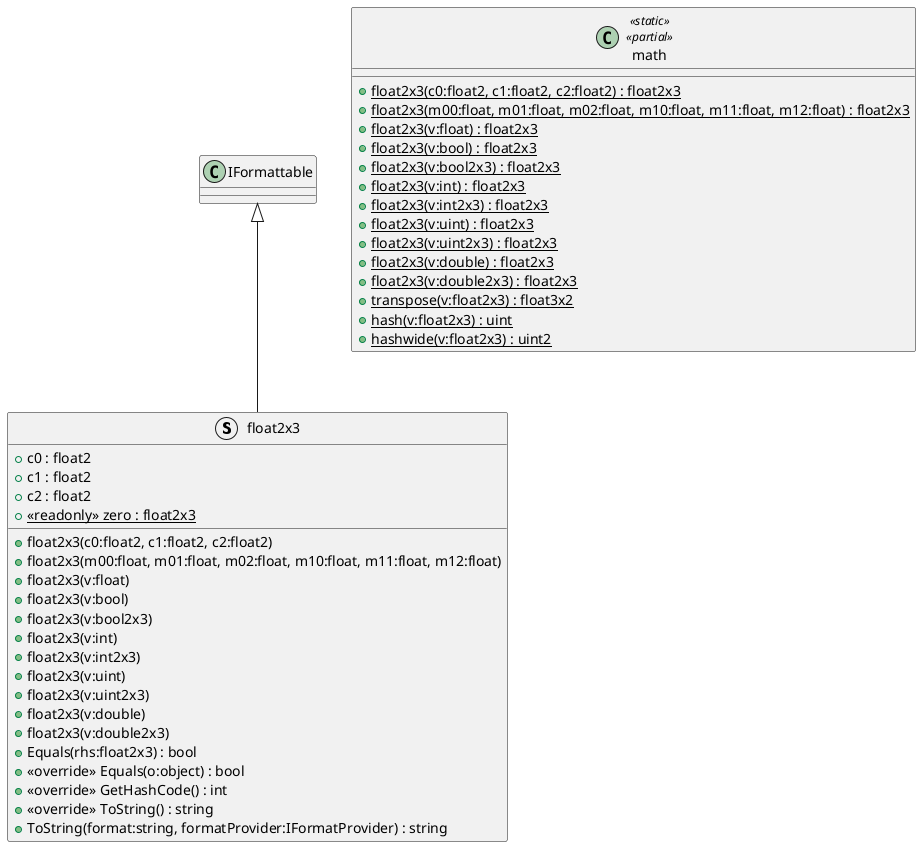 @startuml
struct float2x3 {
    + c0 : float2
    + c1 : float2
    + c2 : float2
    + {static} <<readonly>> zero : float2x3
    + float2x3(c0:float2, c1:float2, c2:float2)
    + float2x3(m00:float, m01:float, m02:float, m10:float, m11:float, m12:float)
    + float2x3(v:float)
    + float2x3(v:bool)
    + float2x3(v:bool2x3)
    + float2x3(v:int)
    + float2x3(v:int2x3)
    + float2x3(v:uint)
    + float2x3(v:uint2x3)
    + float2x3(v:double)
    + float2x3(v:double2x3)
    + Equals(rhs:float2x3) : bool
    + <<override>> Equals(o:object) : bool
    + <<override>> GetHashCode() : int
    + <<override>> ToString() : string
    + ToString(format:string, formatProvider:IFormatProvider) : string
}
class math <<static>> <<partial>> {
    + {static} float2x3(c0:float2, c1:float2, c2:float2) : float2x3
    + {static} float2x3(m00:float, m01:float, m02:float, m10:float, m11:float, m12:float) : float2x3
    + {static} float2x3(v:float) : float2x3
    + {static} float2x3(v:bool) : float2x3
    + {static} float2x3(v:bool2x3) : float2x3
    + {static} float2x3(v:int) : float2x3
    + {static} float2x3(v:int2x3) : float2x3
    + {static} float2x3(v:uint) : float2x3
    + {static} float2x3(v:uint2x3) : float2x3
    + {static} float2x3(v:double) : float2x3
    + {static} float2x3(v:double2x3) : float2x3
    + {static} transpose(v:float2x3) : float3x2
    + {static} hash(v:float2x3) : uint
    + {static} hashwide(v:float2x3) : uint2
}
IFormattable <|-- float2x3
@enduml
